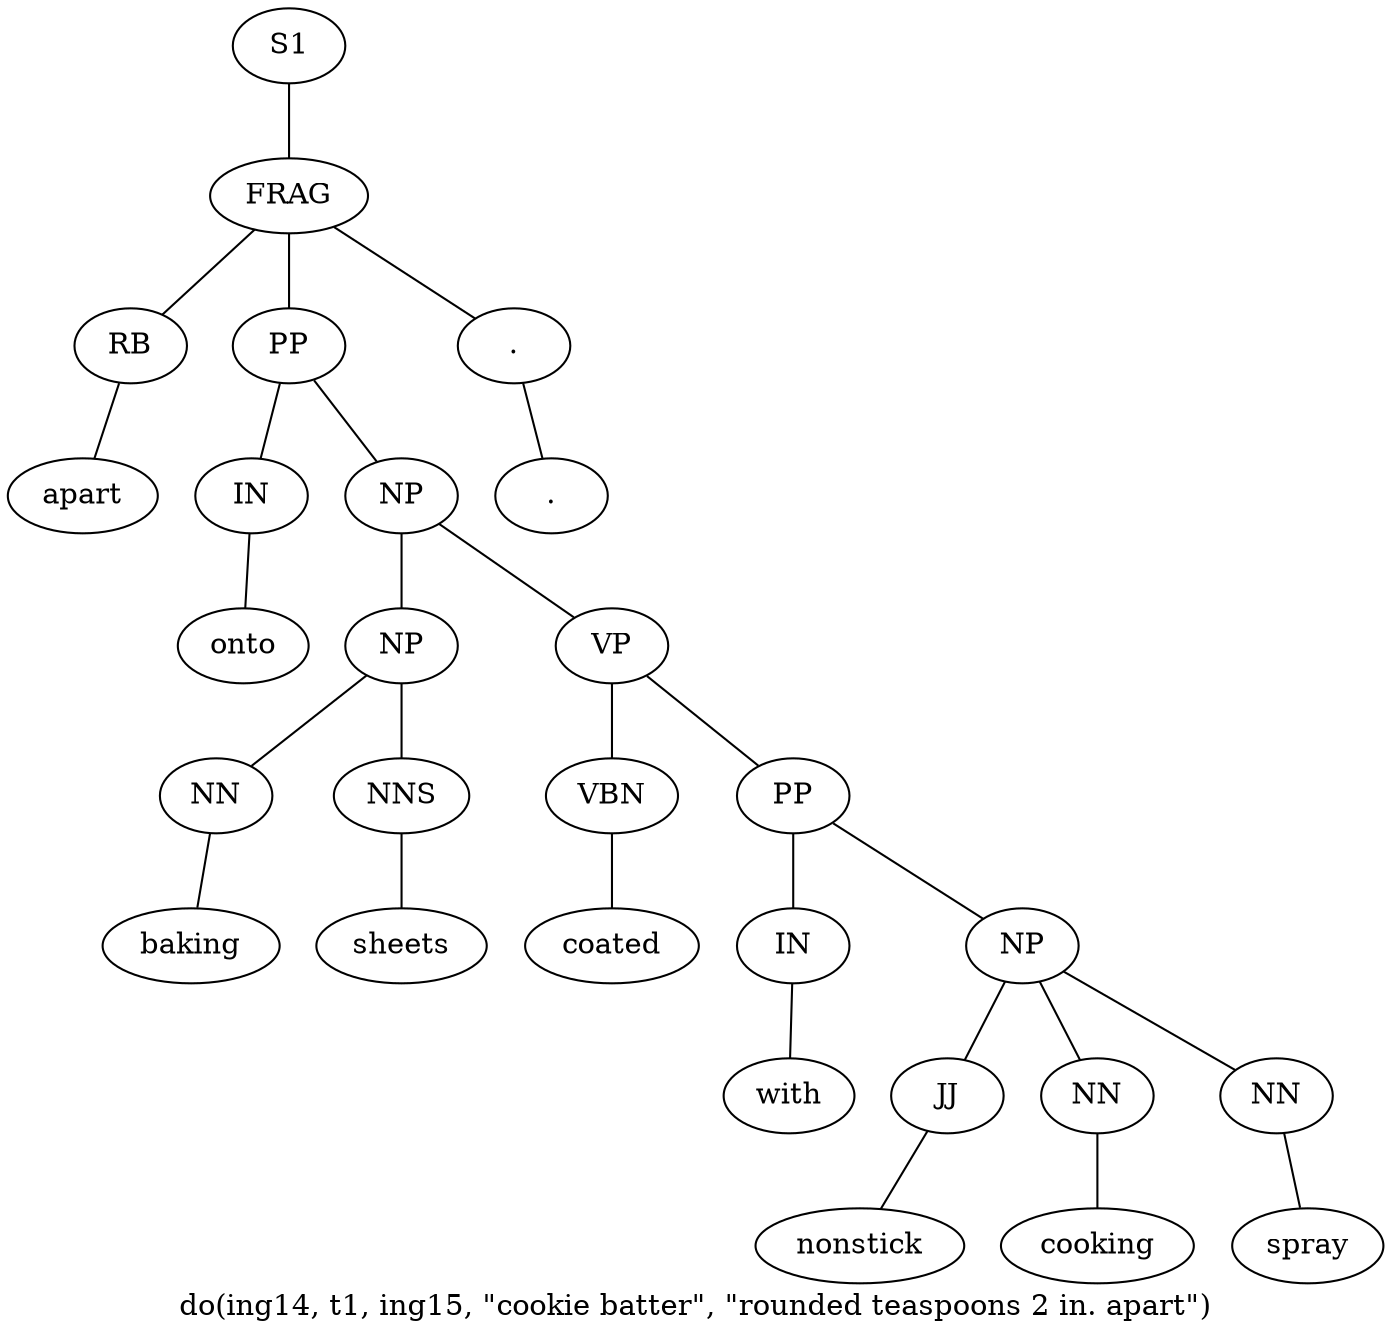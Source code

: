 graph SyntaxGraph {
	label = "do(ing14, t1, ing15, \"cookie batter\", \"rounded teaspoons 2 in. apart\")";
	Node0 [label="S1"];
	Node1 [label="FRAG"];
	Node2 [label="RB"];
	Node3 [label="apart"];
	Node4 [label="PP"];
	Node5 [label="IN"];
	Node6 [label="onto"];
	Node7 [label="NP"];
	Node8 [label="NP"];
	Node9 [label="NN"];
	Node10 [label="baking"];
	Node11 [label="NNS"];
	Node12 [label="sheets"];
	Node13 [label="VP"];
	Node14 [label="VBN"];
	Node15 [label="coated"];
	Node16 [label="PP"];
	Node17 [label="IN"];
	Node18 [label="with"];
	Node19 [label="NP"];
	Node20 [label="JJ"];
	Node21 [label="nonstick"];
	Node22 [label="NN"];
	Node23 [label="cooking"];
	Node24 [label="NN"];
	Node25 [label="spray"];
	Node26 [label="."];
	Node27 [label="."];

	Node0 -- Node1;
	Node1 -- Node2;
	Node1 -- Node4;
	Node1 -- Node26;
	Node2 -- Node3;
	Node4 -- Node5;
	Node4 -- Node7;
	Node5 -- Node6;
	Node7 -- Node8;
	Node7 -- Node13;
	Node8 -- Node9;
	Node8 -- Node11;
	Node9 -- Node10;
	Node11 -- Node12;
	Node13 -- Node14;
	Node13 -- Node16;
	Node14 -- Node15;
	Node16 -- Node17;
	Node16 -- Node19;
	Node17 -- Node18;
	Node19 -- Node20;
	Node19 -- Node22;
	Node19 -- Node24;
	Node20 -- Node21;
	Node22 -- Node23;
	Node24 -- Node25;
	Node26 -- Node27;
}